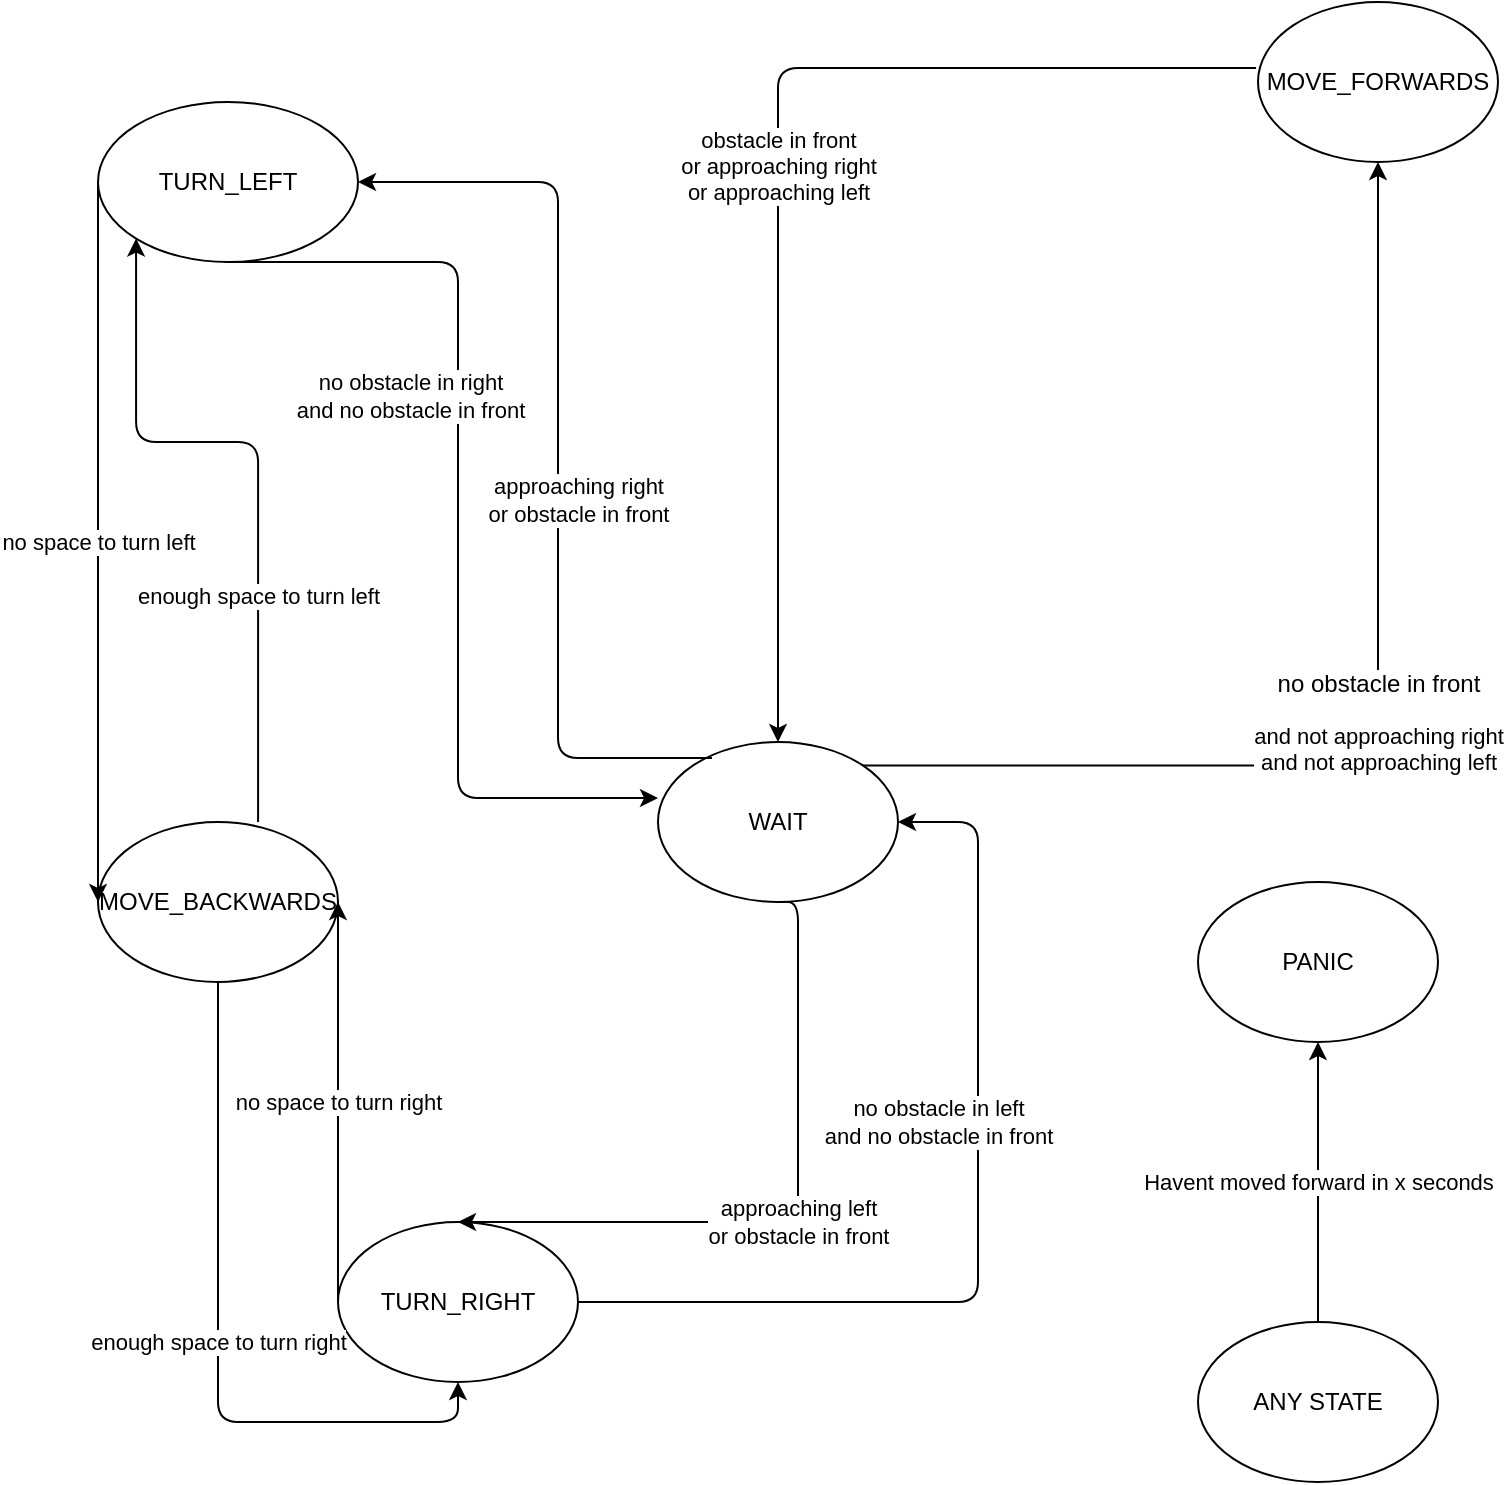 <mxfile version="13.1.2" type="device"><diagram id="C5RBs43oDa-KdzZeNtuy" name="Page-1"><mxGraphModel dx="1662" dy="1932" grid="1" gridSize="10" guides="1" tooltips="1" connect="1" arrows="1" fold="1" page="1" pageScale="1" pageWidth="827" pageHeight="1169" math="0" shadow="0"><root><mxCell id="WIyWlLk6GJQsqaUBKTNV-0"/><mxCell id="WIyWlLk6GJQsqaUBKTNV-1" parent="WIyWlLk6GJQsqaUBKTNV-0"/><mxCell id="WAqEnyecJqeOcQweqXLk-0" value="WAIT" style="ellipse;whiteSpace=wrap;html=1;" parent="WIyWlLk6GJQsqaUBKTNV-1" vertex="1"><mxGeometry x="350" y="360" width="120" height="80" as="geometry"/></mxCell><mxCell id="WAqEnyecJqeOcQweqXLk-1" value="&lt;div&gt;MOVE_BACKWARDS&lt;/div&gt;" style="ellipse;whiteSpace=wrap;html=1;" parent="WIyWlLk6GJQsqaUBKTNV-1" vertex="1"><mxGeometry x="70" y="400" width="120" height="80" as="geometry"/></mxCell><mxCell id="WAqEnyecJqeOcQweqXLk-2" value="&lt;div&gt;MOVE_FORWARDS&lt;/div&gt;" style="ellipse;whiteSpace=wrap;html=1;" parent="WIyWlLk6GJQsqaUBKTNV-1" vertex="1"><mxGeometry x="650" y="-10" width="120" height="80" as="geometry"/></mxCell><mxCell id="WAqEnyecJqeOcQweqXLk-3" value="&lt;div&gt;TURN_LEFT&lt;/div&gt;" style="ellipse;whiteSpace=wrap;html=1;" parent="WIyWlLk6GJQsqaUBKTNV-1" vertex="1"><mxGeometry x="70" y="40" width="130" height="80" as="geometry"/></mxCell><mxCell id="WAqEnyecJqeOcQweqXLk-4" value="&lt;div&gt;TURN_RIGHT&lt;/div&gt;" style="ellipse;whiteSpace=wrap;html=1;" parent="WIyWlLk6GJQsqaUBKTNV-1" vertex="1"><mxGeometry x="190" y="600" width="120" height="80" as="geometry"/></mxCell><mxCell id="WAqEnyecJqeOcQweqXLk-7" value="&lt;div&gt;&lt;font style=&quot;font-size: 12px&quot;&gt;no obstacle in front&lt;/font&gt;&lt;/div&gt;&lt;div&gt;&lt;br&gt;&lt;/div&gt;&lt;div&gt;and not approaching right&lt;/div&gt;&lt;div&gt;and not approaching left&lt;br&gt;&lt;/div&gt;" style="edgeStyle=segmentEdgeStyle;endArrow=classic;html=1;exitX=1;exitY=0;exitDx=0;exitDy=0;" parent="WIyWlLk6GJQsqaUBKTNV-1" source="WAqEnyecJqeOcQweqXLk-0" target="WAqEnyecJqeOcQweqXLk-2" edge="1"><mxGeometry width="50" height="50" relative="1" as="geometry"><mxPoint x="390" y="430" as="sourcePoint"/><mxPoint x="440" y="380" as="targetPoint"/><Array as="points"><mxPoint x="710" y="372"/></Array></mxGeometry></mxCell><mxCell id="WAqEnyecJqeOcQweqXLk-8" value="&lt;div&gt;obstacle in front&lt;/div&gt;&lt;div&gt;or approaching right&lt;/div&gt;&lt;div&gt;or approaching left&lt;br&gt;&lt;/div&gt;" style="edgeStyle=elbowEdgeStyle;elbow=vertical;endArrow=classic;html=1;exitX=-0.008;exitY=0.413;exitDx=0;exitDy=0;exitPerimeter=0;entryX=0.5;entryY=0;entryDx=0;entryDy=0;" parent="WIyWlLk6GJQsqaUBKTNV-1" source="WAqEnyecJqeOcQweqXLk-2" target="WAqEnyecJqeOcQweqXLk-0" edge="1"><mxGeometry width="50" height="50" relative="1" as="geometry"><mxPoint x="420" y="290" as="sourcePoint"/><mxPoint x="440" y="380" as="targetPoint"/><Array as="points"><mxPoint x="430" y="23"/><mxPoint x="460" y="140"/></Array></mxGeometry></mxCell><mxCell id="WAqEnyecJqeOcQweqXLk-10" value="&lt;div&gt;approaching right&lt;/div&gt;&lt;div&gt;or obstacle in front&lt;br&gt;&lt;/div&gt;" style="edgeStyle=elbowEdgeStyle;elbow=horizontal;endArrow=classic;html=1;exitX=0.225;exitY=0.1;exitDx=0;exitDy=0;entryX=1;entryY=0.5;entryDx=0;entryDy=0;exitPerimeter=0;" parent="WIyWlLk6GJQsqaUBKTNV-1" source="WAqEnyecJqeOcQweqXLk-0" target="WAqEnyecJqeOcQweqXLk-3" edge="1"><mxGeometry x="-0.111" y="-10" width="50" height="50" relative="1" as="geometry"><mxPoint x="390" y="430" as="sourcePoint"/><mxPoint x="440" y="380" as="targetPoint"/><Array as="points"><mxPoint x="300" y="230"/><mxPoint x="340" y="530"/></Array><mxPoint as="offset"/></mxGeometry></mxCell><mxCell id="WAqEnyecJqeOcQweqXLk-12" value="&lt;div&gt;approaching left&lt;/div&gt;&lt;div&gt;or obstacle in front&lt;br&gt;&lt;/div&gt;" style="edgeStyle=elbowEdgeStyle;elbow=horizontal;endArrow=classic;html=1;exitX=0.5;exitY=1;exitDx=0;exitDy=0;entryX=0.5;entryY=0;entryDx=0;entryDy=0;" parent="WIyWlLk6GJQsqaUBKTNV-1" source="WAqEnyecJqeOcQweqXLk-0" target="WAqEnyecJqeOcQweqXLk-4" edge="1"><mxGeometry width="50" height="50" relative="1" as="geometry"><mxPoint x="390" y="430" as="sourcePoint"/><mxPoint x="440" y="380" as="targetPoint"/><Array as="points"><mxPoint x="420" y="580"/></Array></mxGeometry></mxCell><mxCell id="WAqEnyecJqeOcQweqXLk-14" value="" style="edgeStyle=elbowEdgeStyle;elbow=horizontal;endArrow=classic;html=1;entryX=0;entryY=0.35;entryDx=0;entryDy=0;entryPerimeter=0;exitX=0.5;exitY=1;exitDx=0;exitDy=0;" parent="WIyWlLk6GJQsqaUBKTNV-1" source="WAqEnyecJqeOcQweqXLk-3" target="WAqEnyecJqeOcQweqXLk-0" edge="1"><mxGeometry width="50" height="50" relative="1" as="geometry"><mxPoint x="100" y="540" as="sourcePoint"/><mxPoint x="440" y="380" as="targetPoint"/><Array as="points"><mxPoint x="250" y="390"/><mxPoint x="100" y="460"/></Array></mxGeometry></mxCell><mxCell id="WAqEnyecJqeOcQweqXLk-15" value="&lt;div&gt;no obstacle in right&lt;/div&gt;&lt;div&gt;and no obstacle in front&lt;br&gt;&lt;/div&gt;" style="edgeLabel;html=1;align=center;verticalAlign=middle;resizable=0;points=[];" parent="WAqEnyecJqeOcQweqXLk-14" vertex="1" connectable="0"><mxGeometry x="-0.249" y="-24" relative="1" as="geometry"><mxPoint as="offset"/></mxGeometry></mxCell><mxCell id="WAqEnyecJqeOcQweqXLk-16" value="&lt;div&gt;no obstacle in left&lt;/div&gt;&lt;div&gt;and no obstacle in front&lt;br&gt;&lt;/div&gt;" style="edgeStyle=elbowEdgeStyle;elbow=horizontal;endArrow=classic;html=1;entryX=1;entryY=0.5;entryDx=0;entryDy=0;exitX=1;exitY=0.5;exitDx=0;exitDy=0;" parent="WIyWlLk6GJQsqaUBKTNV-1" source="WAqEnyecJqeOcQweqXLk-4" target="WAqEnyecJqeOcQweqXLk-0" edge="1"><mxGeometry x="0.208" y="20" width="50" height="50" relative="1" as="geometry"><mxPoint x="730" y="630" as="sourcePoint"/><mxPoint x="440" y="380" as="targetPoint"/><Array as="points"><mxPoint x="510" y="510"/><mxPoint x="672" y="450"/></Array><mxPoint as="offset"/></mxGeometry></mxCell><mxCell id="AlAq1uZ3HKkDMIgFnxG6-0" value="no space to turn left" style="edgeStyle=elbowEdgeStyle;elbow=vertical;endArrow=classic;html=1;exitX=0;exitY=0.5;exitDx=0;exitDy=0;entryX=0;entryY=0.5;entryDx=0;entryDy=0;" parent="WIyWlLk6GJQsqaUBKTNV-1" source="WAqEnyecJqeOcQweqXLk-3" target="WAqEnyecJqeOcQweqXLk-1" edge="1"><mxGeometry width="50" height="50" relative="1" as="geometry"><mxPoint x="380" y="460" as="sourcePoint"/><mxPoint x="40" y="190" as="targetPoint"/></mxGeometry></mxCell><mxCell id="AlAq1uZ3HKkDMIgFnxG6-1" value="" style="edgeStyle=elbowEdgeStyle;elbow=vertical;endArrow=classic;html=1;exitX=0.667;exitY=0;exitDx=0;exitDy=0;entryX=0;entryY=1;entryDx=0;entryDy=0;exitPerimeter=0;" parent="WIyWlLk6GJQsqaUBKTNV-1" source="WAqEnyecJqeOcQweqXLk-1" target="WAqEnyecJqeOcQweqXLk-3" edge="1"><mxGeometry width="50" height="50" relative="1" as="geometry"><mxPoint x="380" y="460" as="sourcePoint"/><mxPoint x="430" y="410" as="targetPoint"/><Array as="points"><mxPoint x="130" y="210"/><mxPoint x="150" y="270"/><mxPoint x="135" y="200"/></Array></mxGeometry></mxCell><mxCell id="AlAq1uZ3HKkDMIgFnxG6-2" value="enough space to turn left" style="edgeLabel;html=1;align=center;verticalAlign=middle;resizable=0;points=[];" parent="AlAq1uZ3HKkDMIgFnxG6-1" vertex="1" connectable="0"><mxGeometry x="-0.357" relative="1" as="geometry"><mxPoint as="offset"/></mxGeometry></mxCell><mxCell id="AlAq1uZ3HKkDMIgFnxG6-3" value="no space to turn right" style="edgeStyle=elbowEdgeStyle;elbow=vertical;endArrow=classic;html=1;exitX=0;exitY=0.5;exitDx=0;exitDy=0;entryX=1;entryY=0.5;entryDx=0;entryDy=0;" parent="WIyWlLk6GJQsqaUBKTNV-1" source="WAqEnyecJqeOcQweqXLk-4" target="WAqEnyecJqeOcQweqXLk-1" edge="1"><mxGeometry width="50" height="50" relative="1" as="geometry"><mxPoint x="380" y="460" as="sourcePoint"/><mxPoint x="430" y="410" as="targetPoint"/></mxGeometry></mxCell><mxCell id="AlAq1uZ3HKkDMIgFnxG6-5" value="enough space to turn right" style="edgeStyle=elbowEdgeStyle;elbow=vertical;endArrow=classic;html=1;exitX=0.5;exitY=1;exitDx=0;exitDy=0;entryX=0.5;entryY=1;entryDx=0;entryDy=0;" parent="WIyWlLk6GJQsqaUBKTNV-1" source="WAqEnyecJqeOcQweqXLk-1" target="WAqEnyecJqeOcQweqXLk-4" edge="1"><mxGeometry width="50" height="50" relative="1" as="geometry"><mxPoint x="380" y="460" as="sourcePoint"/><mxPoint x="430" y="410" as="targetPoint"/><Array as="points"><mxPoint x="90" y="700"/><mxPoint x="230" y="700"/><mxPoint x="150" y="668"/></Array></mxGeometry></mxCell><mxCell id="3yJ0uxp2jfUSSeayWUTT-0" value="PANIC" style="ellipse;whiteSpace=wrap;html=1;" vertex="1" parent="WIyWlLk6GJQsqaUBKTNV-1"><mxGeometry x="620" y="430" width="120" height="80" as="geometry"/></mxCell><mxCell id="3yJ0uxp2jfUSSeayWUTT-1" value="ANY STATE" style="ellipse;whiteSpace=wrap;html=1;" vertex="1" parent="WIyWlLk6GJQsqaUBKTNV-1"><mxGeometry x="620" y="650" width="120" height="80" as="geometry"/></mxCell><mxCell id="3yJ0uxp2jfUSSeayWUTT-2" value="Havent moved forward in x seconds" style="edgeStyle=elbowEdgeStyle;elbow=vertical;endArrow=classic;html=1;exitX=0.5;exitY=0;exitDx=0;exitDy=0;entryX=0.5;entryY=1;entryDx=0;entryDy=0;" edge="1" parent="WIyWlLk6GJQsqaUBKTNV-1" source="3yJ0uxp2jfUSSeayWUTT-1" target="3yJ0uxp2jfUSSeayWUTT-0"><mxGeometry width="50" height="50" relative="1" as="geometry"><mxPoint x="390" y="400" as="sourcePoint"/><mxPoint x="440" y="350" as="targetPoint"/></mxGeometry></mxCell></root></mxGraphModel></diagram></mxfile>